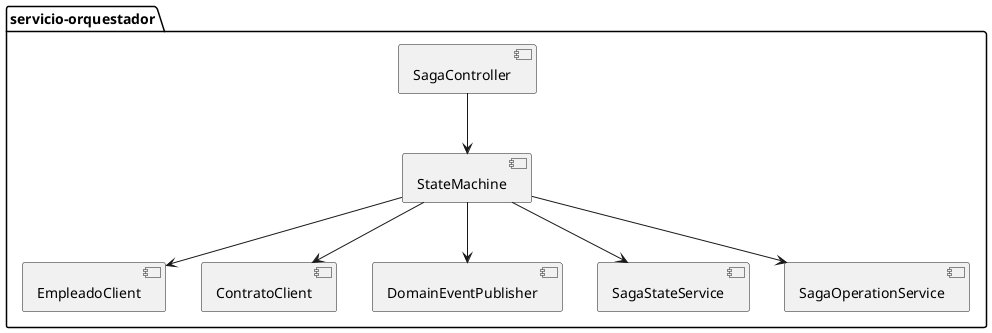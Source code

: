 @startuml
package "servicio-orquestador" {
  [SagaController] --> [StateMachine]
  [StateMachine] --> [EmpleadoClient]
  [StateMachine] --> [ContratoClient]
  [StateMachine] --> [DomainEventPublisher]
  [StateMachine] --> [SagaStateService]
  [StateMachine] --> [SagaOperationService]
}
@enduml
